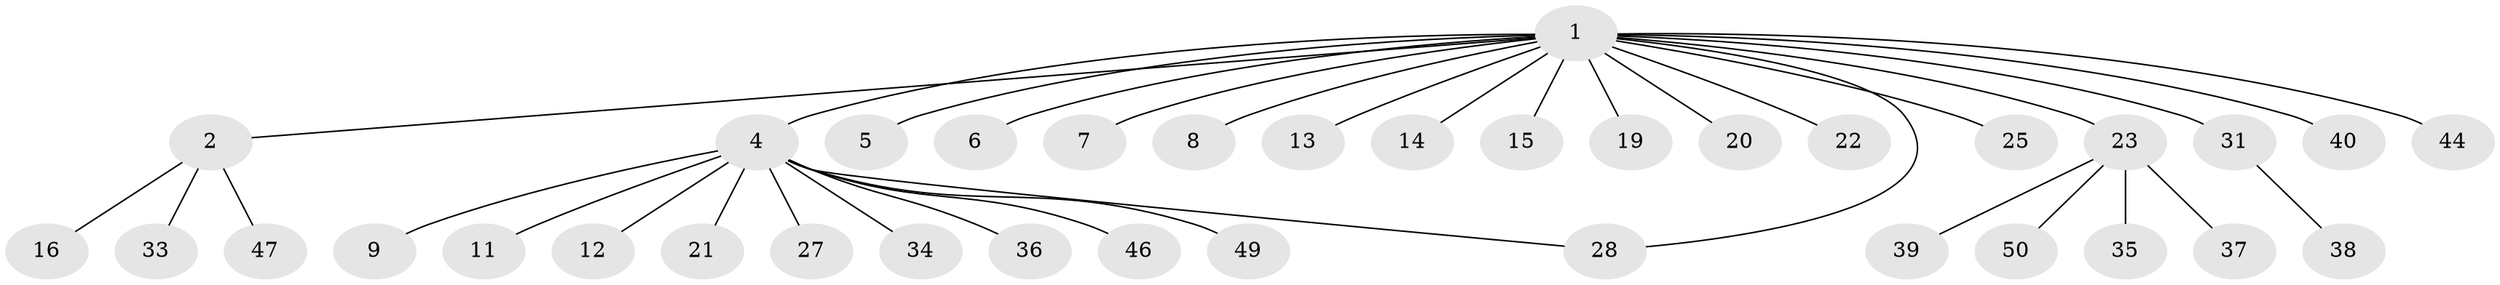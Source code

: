 // original degree distribution, {12: 0.04, 5: 0.02, 10: 0.02, 1: 0.64, 2: 0.2, 3: 0.06, 4: 0.02}
// Generated by graph-tools (version 1.1) at 2025/41/03/06/25 10:41:51]
// undirected, 36 vertices, 36 edges
graph export_dot {
graph [start="1"]
  node [color=gray90,style=filled];
  1 [super="+3"];
  2 [super="+17"];
  4 [super="+24"];
  5;
  6 [super="+10"];
  7;
  8;
  9;
  11;
  12 [super="+43"];
  13;
  14 [super="+45"];
  15 [super="+18"];
  16;
  19 [super="+29"];
  20;
  21 [super="+42"];
  22 [super="+30"];
  23 [super="+26"];
  25;
  27;
  28 [super="+48"];
  31 [super="+32"];
  33;
  34 [super="+41"];
  35;
  36;
  37;
  38;
  39;
  40;
  44;
  46;
  47;
  49;
  50;
  1 -- 2;
  1 -- 6;
  1 -- 7;
  1 -- 13;
  1 -- 14 [weight=2];
  1 -- 19;
  1 -- 20;
  1 -- 22 [weight=2];
  1 -- 23;
  1 -- 31;
  1 -- 44;
  1 -- 4;
  1 -- 5;
  1 -- 8;
  1 -- 40;
  1 -- 15;
  1 -- 25;
  1 -- 28;
  2 -- 16;
  2 -- 33;
  2 -- 47;
  4 -- 9;
  4 -- 11;
  4 -- 12;
  4 -- 21;
  4 -- 27;
  4 -- 28;
  4 -- 34;
  4 -- 36;
  4 -- 46;
  4 -- 49;
  23 -- 35;
  23 -- 37;
  23 -- 50;
  23 -- 39;
  31 -- 38;
}
